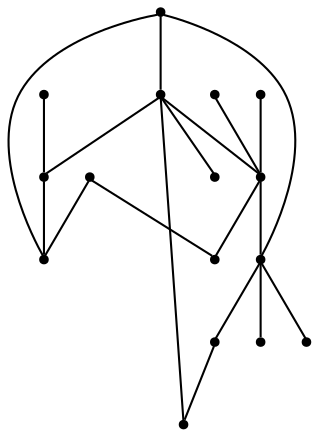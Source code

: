 graph {
  node [shape=point,comment="{\"directed\":false,\"doi\":\"10.1007/978-3-031-22203-0_21\",\"figure\":\"3 (4)\"}"]

  v0 [pos="1483.9530158170198,1050.4966528358211"]
  v1 [pos="1447.0347250931359,830.87169016149"]
  v2 [pos="1361.175227157554,786.9840426466442"]
  v3 [pos="1333.1884384066818,1115.4853812397319"]
  v4 [pos="1288.160335243278,1111.009701724728"]
  v5 [pos="1435.09943344491,1079.5415625216751"]
  v6 [pos="1223.6573889220433,1052.9679228138157"]
  v7 [pos="1219.3441865495947,1001.6394724124943"]
  v8 [pos="1178.6544667720477,949.5026959520883"]
  v9 [pos="1447.0347250931356,1001.6394724124943"]
  v10 [pos="1219.3441865495947,830.87169016149"]
  v11 [pos="1333.1884384066818,717.0226019523332"]
  v12 [pos="1275.9282128612385,972.3393060492738"]
  v13 [pos="1304.5359425109305,1043.8498369959757"]
  v14 [pos="1255.0071783197043,1001.6394724124943"]
  v15 [pos="1313.2008182485351,830.87169016149"]

  v0 -- v1 [id="-1",pos="1483.9530158170198,1050.4966528358211 1539.6458675647034,961.4746777360881 1534.1550938777493,830.8727075637041 1447.0347250931359,830.87169016149"]
  v0 -- v6 [id="-2",pos="1483.9530158170198,1050.4966528358211 1475.963990765317,1063.2703625168065 1466.7141819247136,1075.1870701942871 1456.2653151887898,1085.739338356192 1382.7188528702147,1160.0099060659252 1249.7703429545738,1166.6848699407674 1223.6573889220433,1052.9679228138157"]
  v7 -- v3 [id="-4",pos="1219.3441865495947,1001.6394724124943 1333.1884384066818,1115.4853812397319 1333.1884384066818,1115.4853812397319 1333.1884384066818,1115.4853812397319"]
  v10 -- v11 [id="-5",pos="1219.3441865495947,830.87169016149 1333.1884384066818,717.0226019523332 1333.1884384066818,717.0226019523332 1333.1884384066818,717.0226019523332"]
  v10 -- v15 [id="-6",pos="1219.3441865495947,830.87169016149 1313.2008182485351,830.87169016149 1313.2008182485351,830.87169016149 1313.2008182485351,830.87169016149"]
  v10 -- v7 [id="-7",pos="1219.3441865495947,830.87169016149 1219.3441865495947,1001.6394724124943 1219.3441865495947,1001.6394724124943 1219.3441865495947,1001.6394724124943"]
  v14 -- v7 [id="-8",pos="1255.0071783197043,1001.6394724124943 1219.3441865495947,1001.6394724124943 1219.3441865495947,1001.6394724124943 1219.3441865495947,1001.6394724124943"]
  v3 -- v9 [id="-9",pos="1333.1884384066818,1115.4853812397319 1447.0347250931356,1001.6394724124943 1447.0347250931356,1001.6394724124943 1447.0347250931356,1001.6394724124943"]
  v3 -- v13 [id="-10",pos="1333.1884384066818,1115.4853812397319 1304.5359425109305,1043.8498369959757 1304.5359425109305,1043.8498369959757 1304.5359425109305,1043.8498369959757"]
  v13 -- v12 [id="-11",pos="1304.5359425109305,1043.8498369959757 1275.9282128612385,972.3393060492738 1275.9282128612385,972.3393060492738 1275.9282128612385,972.3393060492738"]
  v12 -- v10 [id="-12",pos="1275.9282128612385,972.3393060492738 1219.3441865495947,830.87169016149 1219.3441865495947,830.87169016149 1219.3441865495947,830.87169016149"]
  v11 -- v1 [id="-13",pos="1333.1884384066818,717.0226019523332 1447.0347250931359,830.87169016149 1447.0347250931359,830.87169016149 1447.0347250931359,830.87169016149"]
  v2 -- v11 [id="-14",pos="1361.175227157554,786.9840426466442 1333.1884384066818,717.0226019523332 1333.1884384066818,717.0226019523332 1333.1884384066818,717.0226019523332"]
  v9 -- v1 [id="-15",pos="1447.0347250931356,1001.6394724124943 1447.0347250931359,830.87169016149 1447.0347250931359,830.87169016149 1447.0347250931359,830.87169016149"]
  v9 -- v10 [id="-16",pos="1447.0347250931356,1001.6394724124943 1219.3441865495947,830.87169016149 1219.3441865495947,830.87169016149 1219.3441865495947,830.87169016149"]
  v8 -- v7 [id="-18",pos="1178.6544667720477,949.5026959520883 1186.8057070656978,974.7772561047572 1200.3703883290145,992.1506070752613 1219.3441865495947,1001.6394724124943"]
  v7 -- v6 [id="-19",pos="1219.3441865495947,1001.6394724124943 1218.6680028200458,1020.9902529317599 1220.246976037236,1038.115274254464 1223.6573889220433,1052.9679228138157"]
  v3 -- v5 [id="-21",pos="1333.1884384066818,1115.4853812397319 1376.4900842353788,1111.7056684267955 1410.4579995549157,1099.7205431696848 1435.09943344491,1079.5415625216751"]
  v3 -- v4 [id="-22",pos="1333.1884384066818,1115.4853812397319 1319.3435547807794,1114.8811079122083 1304.332745722177,1113.3892147405404 1288.160335243278,1111.009701724728"]
}
